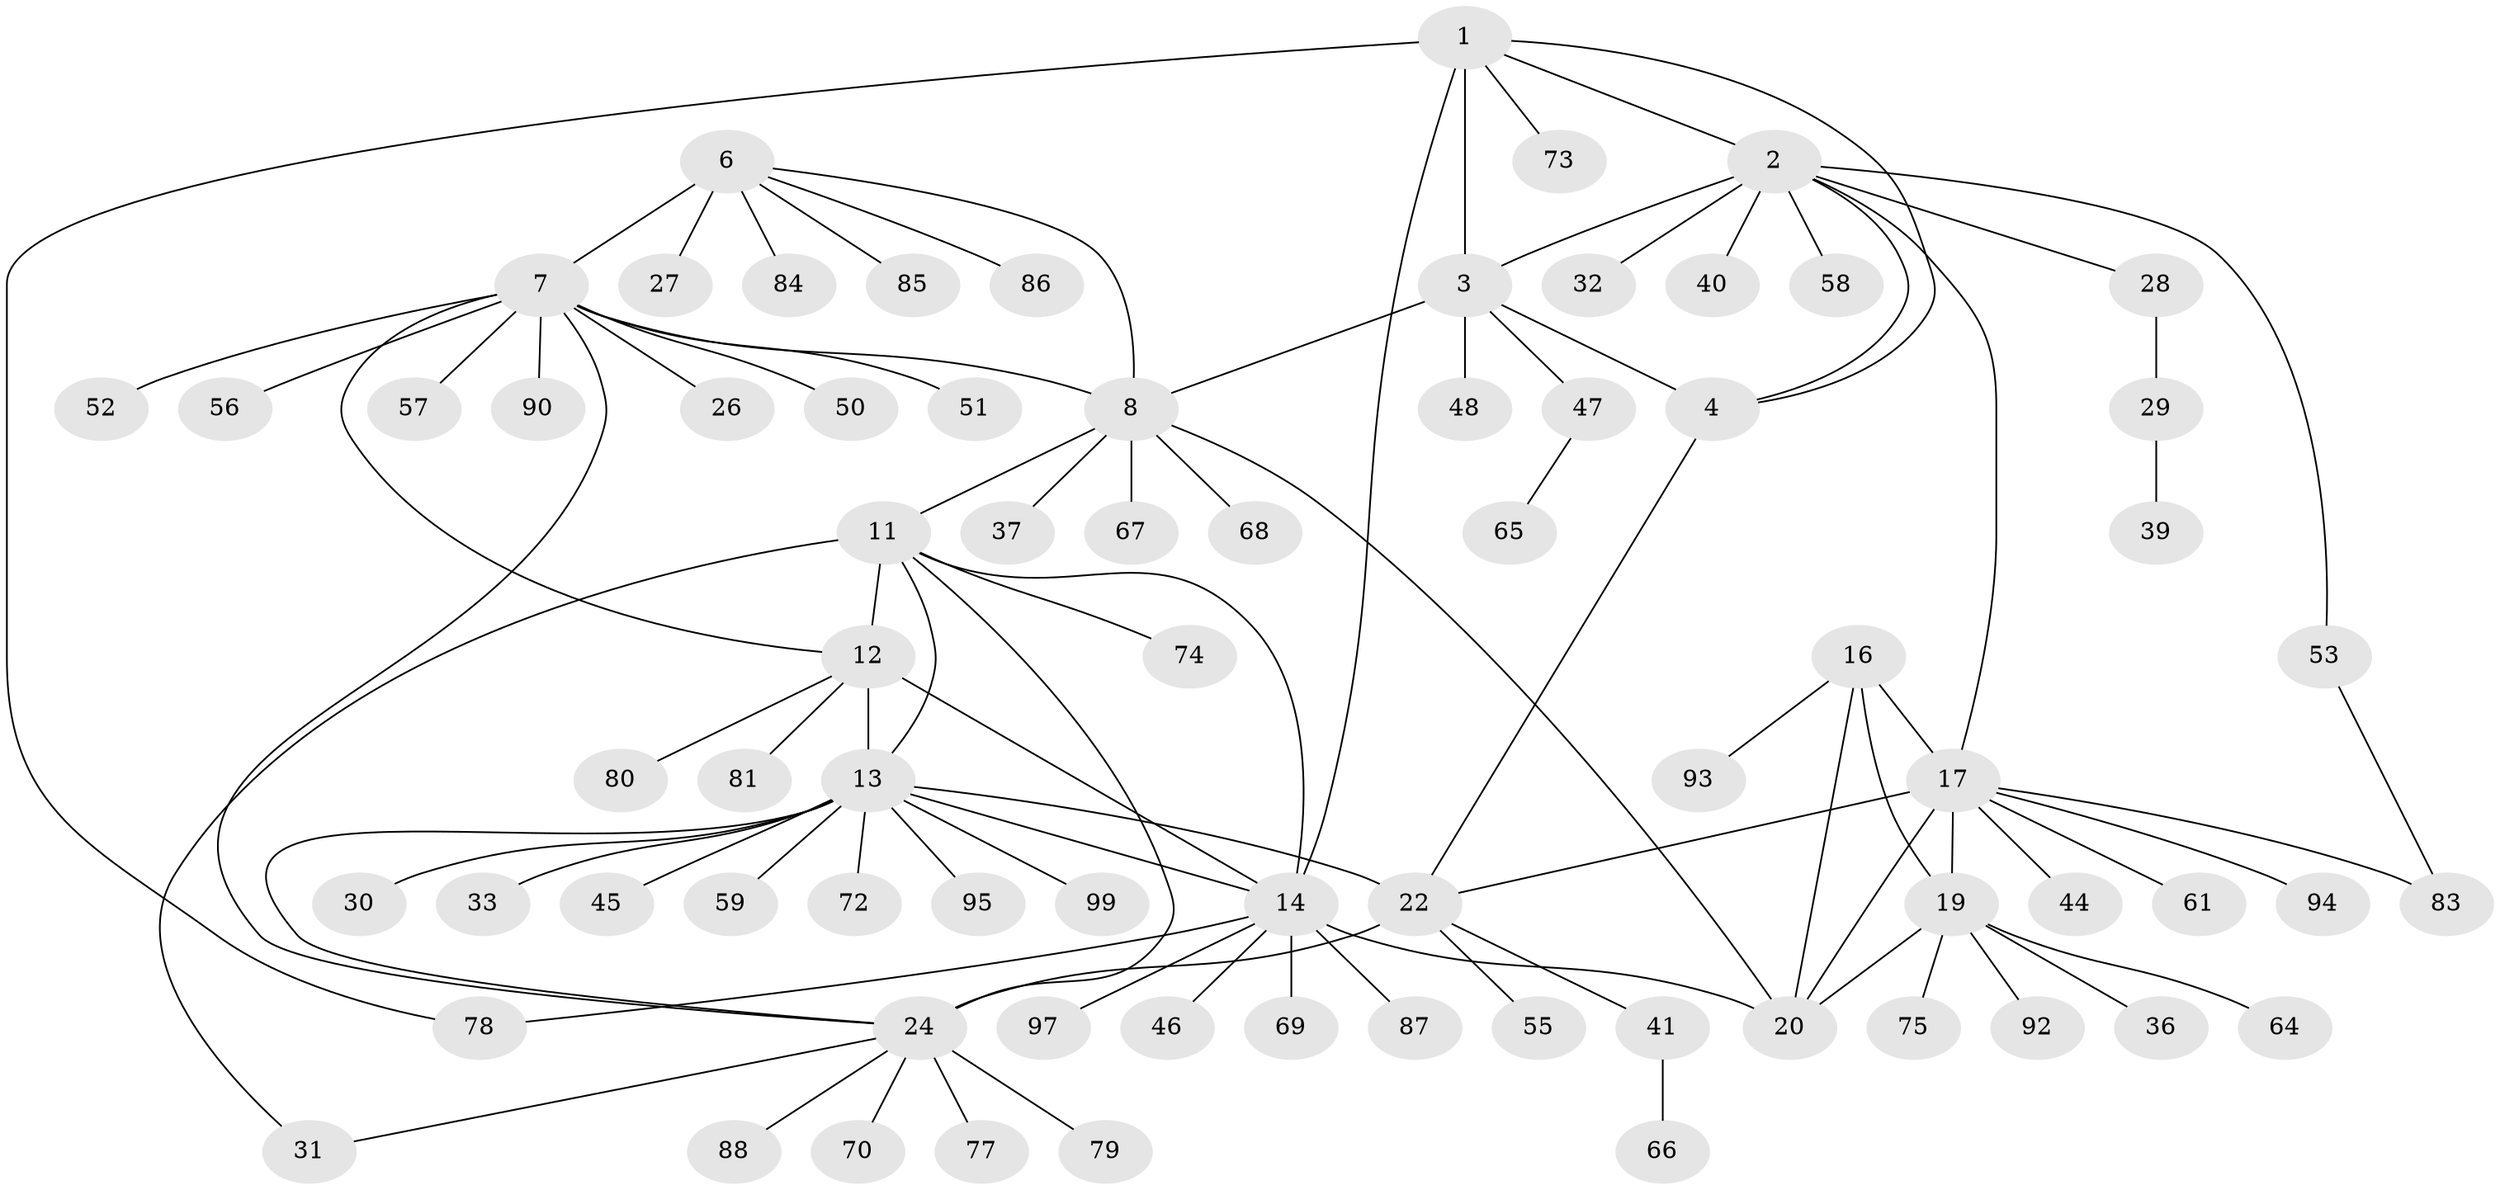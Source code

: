 // original degree distribution, {8: 0.03, 11: 0.03, 5: 0.02, 6: 0.08, 7: 0.04, 10: 0.01, 4: 0.01, 9: 0.03, 2: 0.13, 3: 0.04, 1: 0.58}
// Generated by graph-tools (version 1.1) at 2025/11/02/27/25 16:11:31]
// undirected, 74 vertices, 95 edges
graph export_dot {
graph [start="1"]
  node [color=gray90,style=filled];
  1 [super="+96"];
  2 [super="+42"];
  3 [super="+5"];
  4 [super="+82"];
  6 [super="+10"];
  7 [super="+9"];
  8 [super="+35"];
  11 [super="+38"];
  12 [super="+15"];
  13 [super="+21"];
  14 [super="+60"];
  16 [super="+76"];
  17 [super="+18"];
  19 [super="+62"];
  20;
  22 [super="+23"];
  24 [super="+25"];
  26 [super="+34"];
  27 [super="+49"];
  28 [super="+43"];
  29 [super="+89"];
  30 [super="+71"];
  31 [super="+100"];
  32;
  33;
  36;
  37;
  39;
  40;
  41;
  44;
  45;
  46 [super="+91"];
  47 [super="+54"];
  48;
  50;
  51;
  52;
  53 [super="+63"];
  55;
  56;
  57;
  58;
  59;
  61;
  64;
  65;
  66;
  67 [super="+98"];
  68;
  69;
  70;
  72;
  73;
  74;
  75;
  77;
  78;
  79;
  80;
  81;
  83;
  84;
  85;
  86;
  87;
  88;
  90;
  92;
  93;
  94;
  95;
  97;
  99;
  1 -- 2;
  1 -- 3 [weight=2];
  1 -- 4;
  1 -- 14;
  1 -- 73;
  1 -- 78;
  2 -- 3 [weight=2];
  2 -- 4;
  2 -- 28;
  2 -- 32;
  2 -- 40;
  2 -- 53;
  2 -- 58;
  2 -- 17;
  3 -- 4 [weight=2];
  3 -- 47;
  3 -- 48;
  3 -- 8;
  4 -- 22;
  6 -- 7 [weight=4];
  6 -- 8 [weight=2];
  6 -- 27;
  6 -- 84;
  6 -- 85;
  6 -- 86;
  7 -- 8 [weight=2];
  7 -- 12;
  7 -- 51;
  7 -- 26;
  7 -- 50;
  7 -- 52;
  7 -- 56;
  7 -- 24;
  7 -- 90;
  7 -- 57;
  8 -- 20;
  8 -- 37;
  8 -- 67;
  8 -- 68;
  8 -- 11;
  11 -- 12 [weight=2];
  11 -- 13;
  11 -- 14;
  11 -- 31;
  11 -- 74;
  11 -- 24;
  12 -- 13 [weight=2];
  12 -- 14 [weight=2];
  12 -- 80;
  12 -- 81;
  13 -- 14;
  13 -- 30;
  13 -- 45;
  13 -- 59;
  13 -- 33;
  13 -- 99;
  13 -- 72;
  13 -- 22 [weight=2];
  13 -- 24 [weight=2];
  13 -- 95;
  14 -- 20;
  14 -- 46;
  14 -- 78;
  14 -- 87;
  14 -- 97;
  14 -- 69;
  16 -- 17 [weight=2];
  16 -- 19;
  16 -- 20;
  16 -- 93;
  17 -- 19 [weight=2];
  17 -- 20 [weight=2];
  17 -- 44;
  17 -- 61;
  17 -- 94;
  17 -- 83;
  17 -- 22;
  19 -- 20;
  19 -- 36;
  19 -- 64;
  19 -- 75;
  19 -- 92;
  22 -- 24 [weight=4];
  22 -- 55;
  22 -- 41;
  24 -- 70;
  24 -- 77;
  24 -- 88;
  24 -- 79;
  24 -- 31;
  28 -- 29;
  29 -- 39;
  41 -- 66;
  47 -- 65;
  53 -- 83;
}

